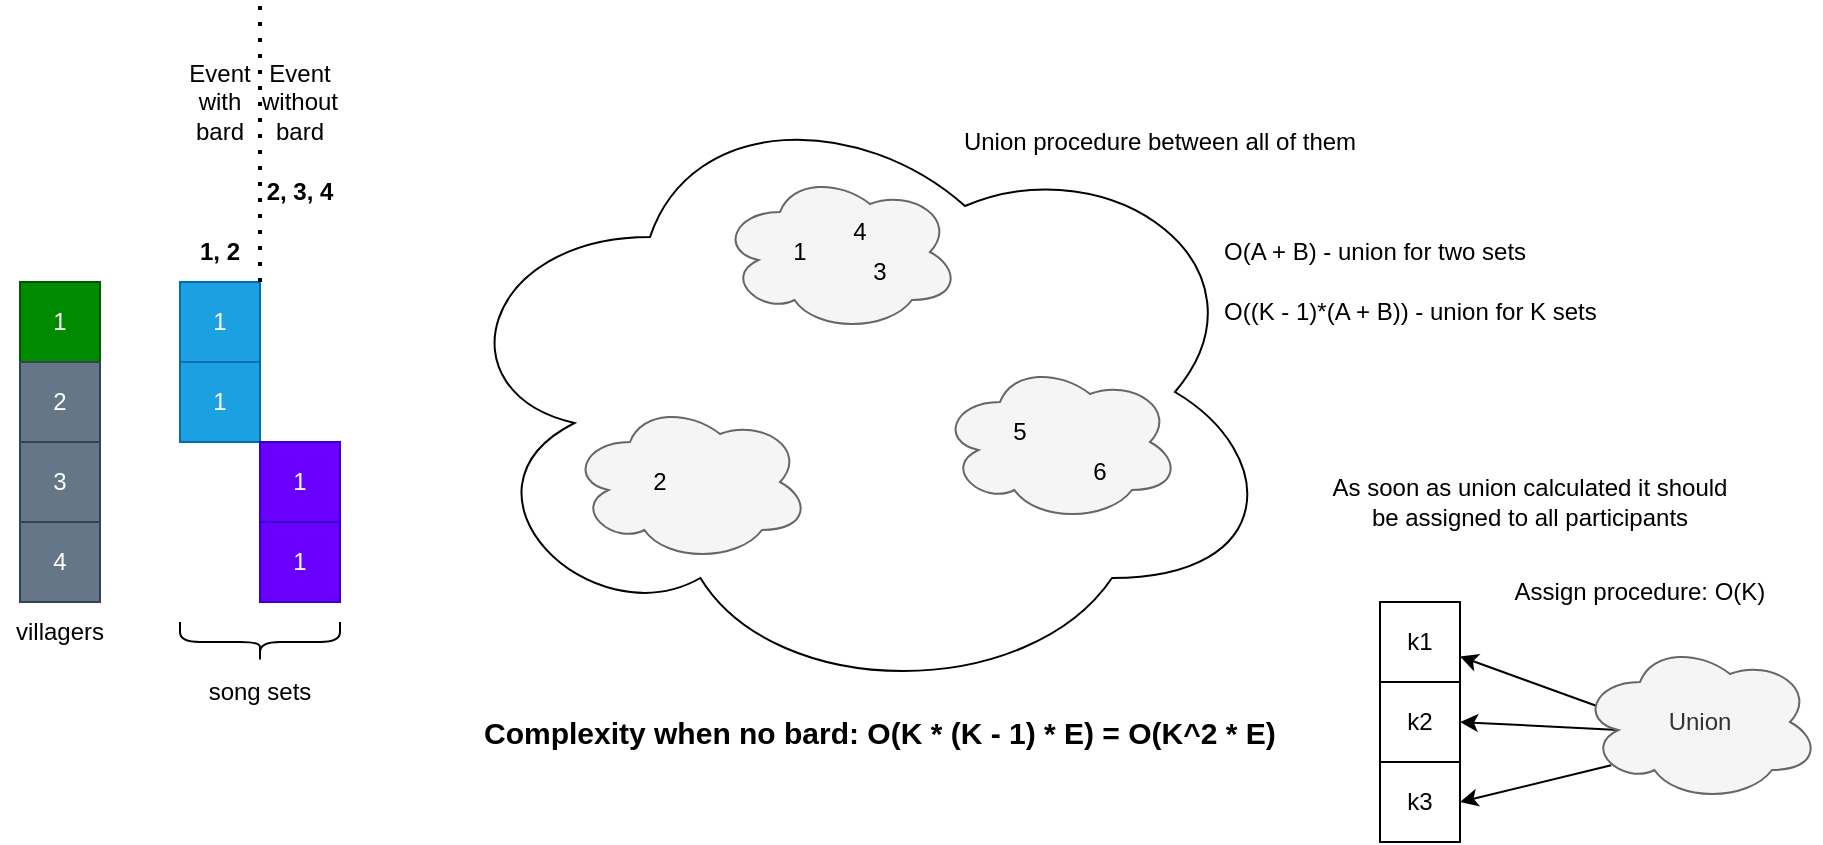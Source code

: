 <mxfile version="20.3.0" type="device"><diagram id="3q1bpfzdQmUCi4Tfd8VX" name="Page-1"><mxGraphModel dx="1422" dy="1965" grid="1" gridSize="10" guides="1" tooltips="1" connect="1" arrows="1" fold="1" page="1" pageScale="1" pageWidth="850" pageHeight="1100" math="0" shadow="0"><root><mxCell id="0"/><mxCell id="1" parent="0"/><mxCell id="WokBfkTp7udsDtdIS40G-24" value="" style="ellipse;shape=cloud;whiteSpace=wrap;html=1;" vertex="1" parent="1"><mxGeometry x="290" y="-20" width="420" height="310" as="geometry"/></mxCell><mxCell id="WokBfkTp7udsDtdIS40G-1" value="1" style="rounded=0;whiteSpace=wrap;html=1;fillColor=#008a00;fontColor=#ffffff;strokeColor=#005700;" vertex="1" parent="1"><mxGeometry x="80" y="80" width="40" height="40" as="geometry"/></mxCell><mxCell id="WokBfkTp7udsDtdIS40G-3" value="2" style="rounded=0;whiteSpace=wrap;html=1;fillColor=#647687;fontColor=#ffffff;strokeColor=#314354;" vertex="1" parent="1"><mxGeometry x="80" y="120" width="40" height="40" as="geometry"/></mxCell><mxCell id="WokBfkTp7udsDtdIS40G-5" value="3" style="rounded=0;whiteSpace=wrap;html=1;fillColor=#647687;fontColor=#ffffff;strokeColor=#314354;" vertex="1" parent="1"><mxGeometry x="80" y="160" width="40" height="40" as="geometry"/></mxCell><mxCell id="WokBfkTp7udsDtdIS40G-7" value="4" style="rounded=0;whiteSpace=wrap;html=1;fillColor=#647687;fontColor=#ffffff;strokeColor=#314354;" vertex="1" parent="1"><mxGeometry x="80" y="200" width="40" height="40" as="geometry"/></mxCell><mxCell id="WokBfkTp7udsDtdIS40G-9" value="1" style="rounded=0;whiteSpace=wrap;html=1;fillColor=#1ba1e2;fontColor=#ffffff;strokeColor=#006EAF;" vertex="1" parent="1"><mxGeometry x="160" y="80" width="40" height="40" as="geometry"/></mxCell><mxCell id="WokBfkTp7udsDtdIS40G-10" value="1" style="rounded=0;whiteSpace=wrap;html=1;fillColor=#1ba1e2;fontColor=#ffffff;strokeColor=#006EAF;" vertex="1" parent="1"><mxGeometry x="160" y="120" width="40" height="40" as="geometry"/></mxCell><mxCell id="WokBfkTp7udsDtdIS40G-11" value="1" style="rounded=0;whiteSpace=wrap;html=1;fillColor=#6a00ff;fontColor=#ffffff;strokeColor=#3700CC;" vertex="1" parent="1"><mxGeometry x="200" y="160" width="40" height="40" as="geometry"/></mxCell><mxCell id="WokBfkTp7udsDtdIS40G-12" value="1" style="rounded=0;whiteSpace=wrap;html=1;fillColor=#6a00ff;fontColor=#ffffff;strokeColor=#3700CC;" vertex="1" parent="1"><mxGeometry x="200" y="200" width="40" height="40" as="geometry"/></mxCell><mxCell id="WokBfkTp7udsDtdIS40G-13" value="1, 2" style="text;html=1;strokeColor=none;fillColor=none;align=center;verticalAlign=middle;whiteSpace=wrap;rounded=0;fontStyle=1" vertex="1" parent="1"><mxGeometry x="160" y="50" width="40" height="30" as="geometry"/></mxCell><mxCell id="WokBfkTp7udsDtdIS40G-14" value="2, 3, 4" style="text;html=1;strokeColor=none;fillColor=none;align=center;verticalAlign=middle;whiteSpace=wrap;rounded=0;fontStyle=1" vertex="1" parent="1"><mxGeometry x="200" y="20" width="40" height="30" as="geometry"/></mxCell><mxCell id="WokBfkTp7udsDtdIS40G-15" value="" style="ellipse;shape=cloud;whiteSpace=wrap;html=1;fillColor=#f5f5f5;fontColor=#333333;strokeColor=#666666;" vertex="1" parent="1"><mxGeometry x="430" y="25" width="120" height="80" as="geometry"/></mxCell><mxCell id="WokBfkTp7udsDtdIS40G-16" value="1" style="text;html=1;strokeColor=none;fillColor=none;align=center;verticalAlign=middle;whiteSpace=wrap;rounded=0;" vertex="1" parent="1"><mxGeometry x="440" y="50" width="60" height="30" as="geometry"/></mxCell><mxCell id="WokBfkTp7udsDtdIS40G-17" value="3" style="text;html=1;strokeColor=none;fillColor=none;align=center;verticalAlign=middle;whiteSpace=wrap;rounded=0;" vertex="1" parent="1"><mxGeometry x="480" y="60" width="60" height="30" as="geometry"/></mxCell><mxCell id="WokBfkTp7udsDtdIS40G-18" value="4" style="text;html=1;strokeColor=none;fillColor=none;align=center;verticalAlign=middle;whiteSpace=wrap;rounded=0;" vertex="1" parent="1"><mxGeometry x="470" y="40" width="60" height="30" as="geometry"/></mxCell><mxCell id="WokBfkTp7udsDtdIS40G-19" value="" style="ellipse;shape=cloud;whiteSpace=wrap;html=1;fillColor=#f5f5f5;fontColor=#333333;strokeColor=#666666;" vertex="1" parent="1"><mxGeometry x="355" y="140" width="120" height="80" as="geometry"/></mxCell><mxCell id="WokBfkTp7udsDtdIS40G-20" value="" style="ellipse;shape=cloud;whiteSpace=wrap;html=1;fillColor=#f5f5f5;fontColor=#333333;strokeColor=#666666;" vertex="1" parent="1"><mxGeometry x="540" y="120" width="120" height="80" as="geometry"/></mxCell><mxCell id="WokBfkTp7udsDtdIS40G-21" value="2" style="text;html=1;strokeColor=none;fillColor=none;align=center;verticalAlign=middle;whiteSpace=wrap;rounded=0;" vertex="1" parent="1"><mxGeometry x="370" y="165" width="60" height="30" as="geometry"/></mxCell><mxCell id="WokBfkTp7udsDtdIS40G-22" value="5" style="text;html=1;strokeColor=none;fillColor=none;align=center;verticalAlign=middle;whiteSpace=wrap;rounded=0;" vertex="1" parent="1"><mxGeometry x="550" y="140" width="60" height="30" as="geometry"/></mxCell><mxCell id="WokBfkTp7udsDtdIS40G-23" value="6" style="text;html=1;strokeColor=none;fillColor=none;align=center;verticalAlign=middle;whiteSpace=wrap;rounded=0;" vertex="1" parent="1"><mxGeometry x="590" y="160" width="60" height="30" as="geometry"/></mxCell><mxCell id="WokBfkTp7udsDtdIS40G-25" value="Union procedure between all of them" style="text;html=1;strokeColor=none;fillColor=none;align=center;verticalAlign=middle;whiteSpace=wrap;rounded=0;" vertex="1" parent="1"><mxGeometry x="550" y="-5" width="200" height="30" as="geometry"/></mxCell><mxCell id="WokBfkTp7udsDtdIS40G-26" value="O(A + B) - union for two sets" style="text;html=1;strokeColor=none;fillColor=none;align=left;verticalAlign=middle;whiteSpace=wrap;rounded=0;" vertex="1" parent="1"><mxGeometry x="680" y="50" width="170" height="30" as="geometry"/></mxCell><mxCell id="WokBfkTp7udsDtdIS40G-27" value="O((K - 1)*(A + B)) - union for K sets" style="text;html=1;strokeColor=none;fillColor=none;align=left;verticalAlign=middle;whiteSpace=wrap;rounded=0;" vertex="1" parent="1"><mxGeometry x="680" y="80" width="240" height="30" as="geometry"/></mxCell><mxCell id="WokBfkTp7udsDtdIS40G-28" value="villagers" style="text;html=1;strokeColor=none;fillColor=none;align=center;verticalAlign=middle;whiteSpace=wrap;rounded=0;" vertex="1" parent="1"><mxGeometry x="70" y="240" width="60" height="30" as="geometry"/></mxCell><mxCell id="WokBfkTp7udsDtdIS40G-29" value="song sets" style="text;html=1;strokeColor=none;fillColor=none;align=center;verticalAlign=middle;whiteSpace=wrap;rounded=0;" vertex="1" parent="1"><mxGeometry x="160" y="270" width="80" height="30" as="geometry"/></mxCell><mxCell id="WokBfkTp7udsDtdIS40G-30" value="" style="shape=curlyBracket;whiteSpace=wrap;html=1;rounded=1;flipH=1;rotation=90;" vertex="1" parent="1"><mxGeometry x="190" y="220" width="20" height="80" as="geometry"/></mxCell><mxCell id="WokBfkTp7udsDtdIS40G-31" value="Event without bard" style="text;html=1;strokeColor=none;fillColor=none;align=center;verticalAlign=middle;whiteSpace=wrap;rounded=0;" vertex="1" parent="1"><mxGeometry x="200" y="-40" width="40" height="60" as="geometry"/></mxCell><mxCell id="WokBfkTp7udsDtdIS40G-32" value="Event with bard" style="text;html=1;strokeColor=none;fillColor=none;align=center;verticalAlign=middle;whiteSpace=wrap;rounded=0;" vertex="1" parent="1"><mxGeometry x="160" y="-40" width="40" height="60" as="geometry"/></mxCell><mxCell id="WokBfkTp7udsDtdIS40G-33" value="" style="endArrow=none;dashed=1;html=1;dashPattern=1 3;strokeWidth=2;rounded=0;exitX=1;exitY=0;exitDx=0;exitDy=0;" edge="1" parent="1" source="WokBfkTp7udsDtdIS40G-9"><mxGeometry width="50" height="50" relative="1" as="geometry"><mxPoint x="180" y="-60" as="sourcePoint"/><mxPoint x="200" y="-60" as="targetPoint"/></mxGeometry></mxCell><mxCell id="WokBfkTp7udsDtdIS40G-34" value="As soon as union calculated it should be assigned to all participants" style="text;html=1;strokeColor=none;fillColor=none;align=center;verticalAlign=middle;whiteSpace=wrap;rounded=0;" vertex="1" parent="1"><mxGeometry x="730" y="160" width="210" height="60" as="geometry"/></mxCell><mxCell id="WokBfkTp7udsDtdIS40G-35" value="k1" style="rounded=0;whiteSpace=wrap;html=1;" vertex="1" parent="1"><mxGeometry x="760" y="240" width="40" height="40" as="geometry"/></mxCell><mxCell id="WokBfkTp7udsDtdIS40G-36" value="k2" style="rounded=0;whiteSpace=wrap;html=1;" vertex="1" parent="1"><mxGeometry x="760" y="280" width="40" height="40" as="geometry"/></mxCell><mxCell id="WokBfkTp7udsDtdIS40G-37" value="k3" style="rounded=0;whiteSpace=wrap;html=1;" vertex="1" parent="1"><mxGeometry x="760" y="320" width="40" height="40" as="geometry"/></mxCell><mxCell id="WokBfkTp7udsDtdIS40G-39" style="rounded=0;orthogonalLoop=1;jettySize=auto;html=1;exitX=0.07;exitY=0.4;exitDx=0;exitDy=0;exitPerimeter=0;" edge="1" parent="1" source="WokBfkTp7udsDtdIS40G-38" target="WokBfkTp7udsDtdIS40G-35"><mxGeometry relative="1" as="geometry"/></mxCell><mxCell id="WokBfkTp7udsDtdIS40G-40" style="rounded=0;orthogonalLoop=1;jettySize=auto;html=1;exitX=0.16;exitY=0.55;exitDx=0;exitDy=0;exitPerimeter=0;entryX=1;entryY=0.5;entryDx=0;entryDy=0;" edge="1" parent="1" source="WokBfkTp7udsDtdIS40G-38" target="WokBfkTp7udsDtdIS40G-36"><mxGeometry relative="1" as="geometry"/></mxCell><mxCell id="WokBfkTp7udsDtdIS40G-41" style="rounded=0;orthogonalLoop=1;jettySize=auto;html=1;exitX=0.13;exitY=0.77;exitDx=0;exitDy=0;exitPerimeter=0;entryX=1;entryY=0.5;entryDx=0;entryDy=0;" edge="1" parent="1" source="WokBfkTp7udsDtdIS40G-38" target="WokBfkTp7udsDtdIS40G-37"><mxGeometry relative="1" as="geometry"/></mxCell><mxCell id="WokBfkTp7udsDtdIS40G-38" value="Union" style="ellipse;shape=cloud;whiteSpace=wrap;html=1;fillColor=#f5f5f5;fontColor=#333333;strokeColor=#666666;" vertex="1" parent="1"><mxGeometry x="860" y="260" width="120" height="80" as="geometry"/></mxCell><mxCell id="WokBfkTp7udsDtdIS40G-42" value="Assign procedure: O(K)" style="text;html=1;strokeColor=none;fillColor=none;align=center;verticalAlign=middle;whiteSpace=wrap;rounded=0;" vertex="1" parent="1"><mxGeometry x="810" y="220" width="160" height="30" as="geometry"/></mxCell><mxCell id="WokBfkTp7udsDtdIS40G-43" value="Complexity when no bard: O(K * (K - 1) * E) = O(K^2 * E)" style="text;html=1;strokeColor=none;fillColor=none;align=left;verticalAlign=middle;whiteSpace=wrap;rounded=0;fontSize=15;fontStyle=1" vertex="1" parent="1"><mxGeometry x="310" y="290" width="410" height="30" as="geometry"/></mxCell></root></mxGraphModel></diagram></mxfile>